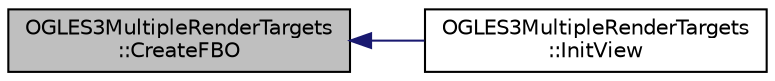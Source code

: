 digraph "OGLES3MultipleRenderTargets::CreateFBO"
{
  edge [fontname="Helvetica",fontsize="10",labelfontname="Helvetica",labelfontsize="10"];
  node [fontname="Helvetica",fontsize="10",shape=record];
  rankdir="LR";
  Node1 [label="OGLES3MultipleRenderTargets\l::CreateFBO",height=0.2,width=0.4,color="black", fillcolor="grey75", style="filled", fontcolor="black"];
  Node1 -> Node2 [dir="back",color="midnightblue",fontsize="10",style="solid",fontname="Helvetica"];
  Node2 [label="OGLES3MultipleRenderTargets\l::InitView",height=0.2,width=0.4,color="black", fillcolor="white", style="filled",URL="$class_o_g_l_e_s3_multiple_render_targets.html#a148e01bfca58ac1cac9a6bac5cc01a70"];
}

